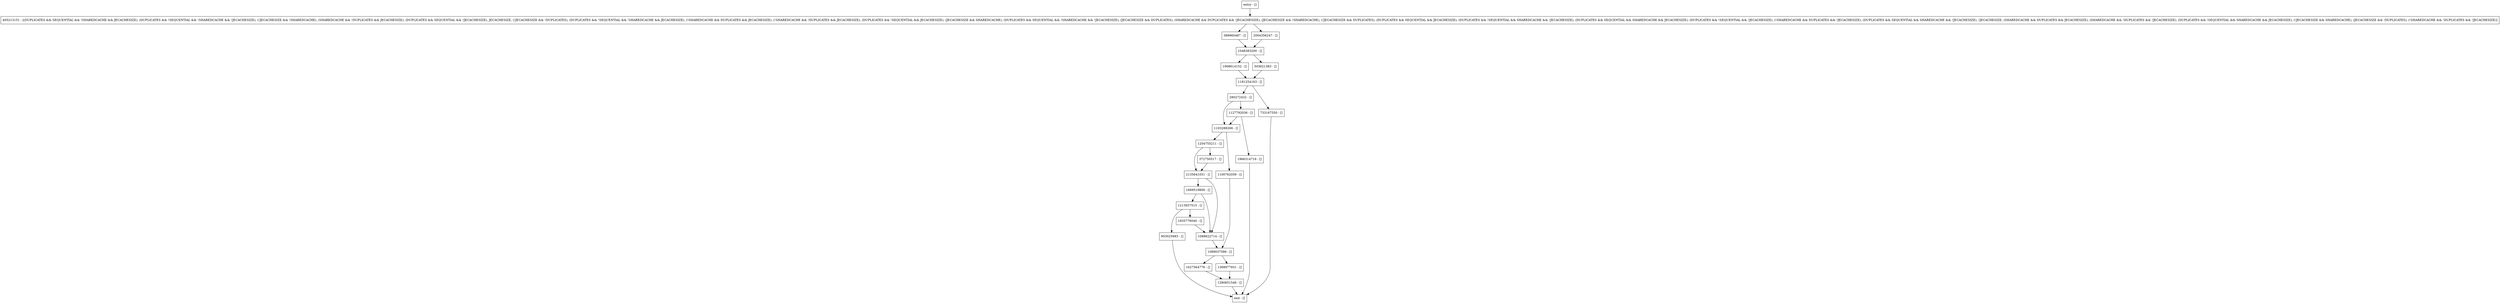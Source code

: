 digraph createBINLogEntry {
node [shape=record];
372750517 [label="372750517 - []"];
1966314716 [label="1966314716 - []"];
1088622714 [label="1088622714 - []"];
1181254163 [label="1181254163 - []"];
1127792036 [label="1127792036 - []"];
1089037586 [label="1089037586 - []"];
388960487 [label="388960487 - []"];
1204755211 [label="1204755211 - []"];
903025983 [label="903025983 - []"];
2135641051 [label="2135641051 - []"];
1213937515 [label="1213937515 - []"];
1908614152 [label="1908614152 - []"];
1048383200 [label="1048383200 - []"];
405213151 [label="405213151 - [(DUPLICATES && SEQUENTIAL && !SHAREDCACHE && JECACHESIZE), (DUPLICATES && !SEQUENTIAL && !SHAREDCACHE && !JECACHESIZE), (!JECACHESIZE && !SHAREDCACHE), (SHAREDCACHE && !DUPLICATES && JECACHESIZE), (DUPLICATES && SEQUENTIAL && !JECACHESIZE), JECACHESIZE, (!JECACHESIZE && !DUPLICATES), (DUPLICATES && !SEQUENTIAL && !SHAREDCACHE && JECACHESIZE), (!SHAREDCACHE && DUPLICATES && JECACHESIZE), (!SHAREDCACHE && !DUPLICATES && JECACHESIZE), (DUPLICATES && !SEQUENTIAL && JECACHESIZE), (JECACHESIZE && SHAREDCACHE), (DUPLICATES && SEQUENTIAL && !SHAREDCACHE && !JECACHESIZE), (JECACHESIZE && DUPLICATES), (SHAREDCACHE && DUPLICATES && !JECACHESIZE), (JECACHESIZE && !SHAREDCACHE), (!JECACHESIZE && DUPLICATES), (DUPLICATES && SEQUENTIAL && JECACHESIZE), (DUPLICATES && !SEQUENTIAL && SHAREDCACHE && !JECACHESIZE), (DUPLICATES && SEQUENTIAL && SHAREDCACHE && JECACHESIZE), (DUPLICATES && !SEQUENTIAL && !JECACHESIZE), (!SHAREDCACHE && DUPLICATES && !JECACHESIZE), (DUPLICATES && SEQUENTIAL && SHAREDCACHE && !JECACHESIZE), !JECACHESIZE, (SHAREDCACHE && DUPLICATES && JECACHESIZE), (SHAREDCACHE && !DUPLICATES && !JECACHESIZE), (DUPLICATES && !SEQUENTIAL && SHAREDCACHE && JECACHESIZE), (!JECACHESIZE && SHAREDCACHE), (JECACHESIZE && !DUPLICATES), (!SHAREDCACHE && !DUPLICATES && !JECACHESIZE)]"];
2004356247 [label="2004356247 - []"];
1100762059 [label="1100762059 - []"];
1669519806 [label="1669519806 - []"];
1835776040 [label="1835776040 - []"];
1103288266 [label="1103288266 - []"];
1627564776 [label="1627564776 - []"];
733167550 [label="733167550 - []"];
280272432 [label="280272432 - []"];
503621383 [label="503621383 - []"];
1368977931 [label="1368977931 - []"];
entry [label="entry - []"];
exit [label="exit - []"];
1280651546 [label="1280651546 - []"];
entry;
exit;
372750517 -> 2135641051;
1966314716 -> exit;
1088622714 -> 1089037586;
1181254163 -> 733167550;
1181254163 -> 280272432;
1127792036 -> 1966314716;
1127792036 -> 1103288266;
1089037586 -> 1368977931;
1089037586 -> 1627564776;
388960487 -> 1048383200;
1204755211 -> 372750517;
1204755211 -> 2135641051;
903025983 -> exit;
2135641051 -> 1088622714;
2135641051 -> 1669519806;
1213937515 -> 1835776040;
1213937515 -> 903025983;
1908614152 -> 1181254163;
1048383200 -> 1908614152;
1048383200 -> 503621383;
405213151 -> 388960487;
405213151 -> 2004356247;
2004356247 -> 1048383200;
1100762059 -> 1089037586;
1669519806 -> 1088622714;
1669519806 -> 1213937515;
1835776040 -> 1088622714;
1103288266 -> 1204755211;
1103288266 -> 1100762059;
1627564776 -> 1280651546;
733167550 -> exit;
280272432 -> 1127792036;
280272432 -> 1103288266;
503621383 -> 1181254163;
1368977931 -> 1280651546;
entry -> 405213151;
1280651546 -> exit;
}
